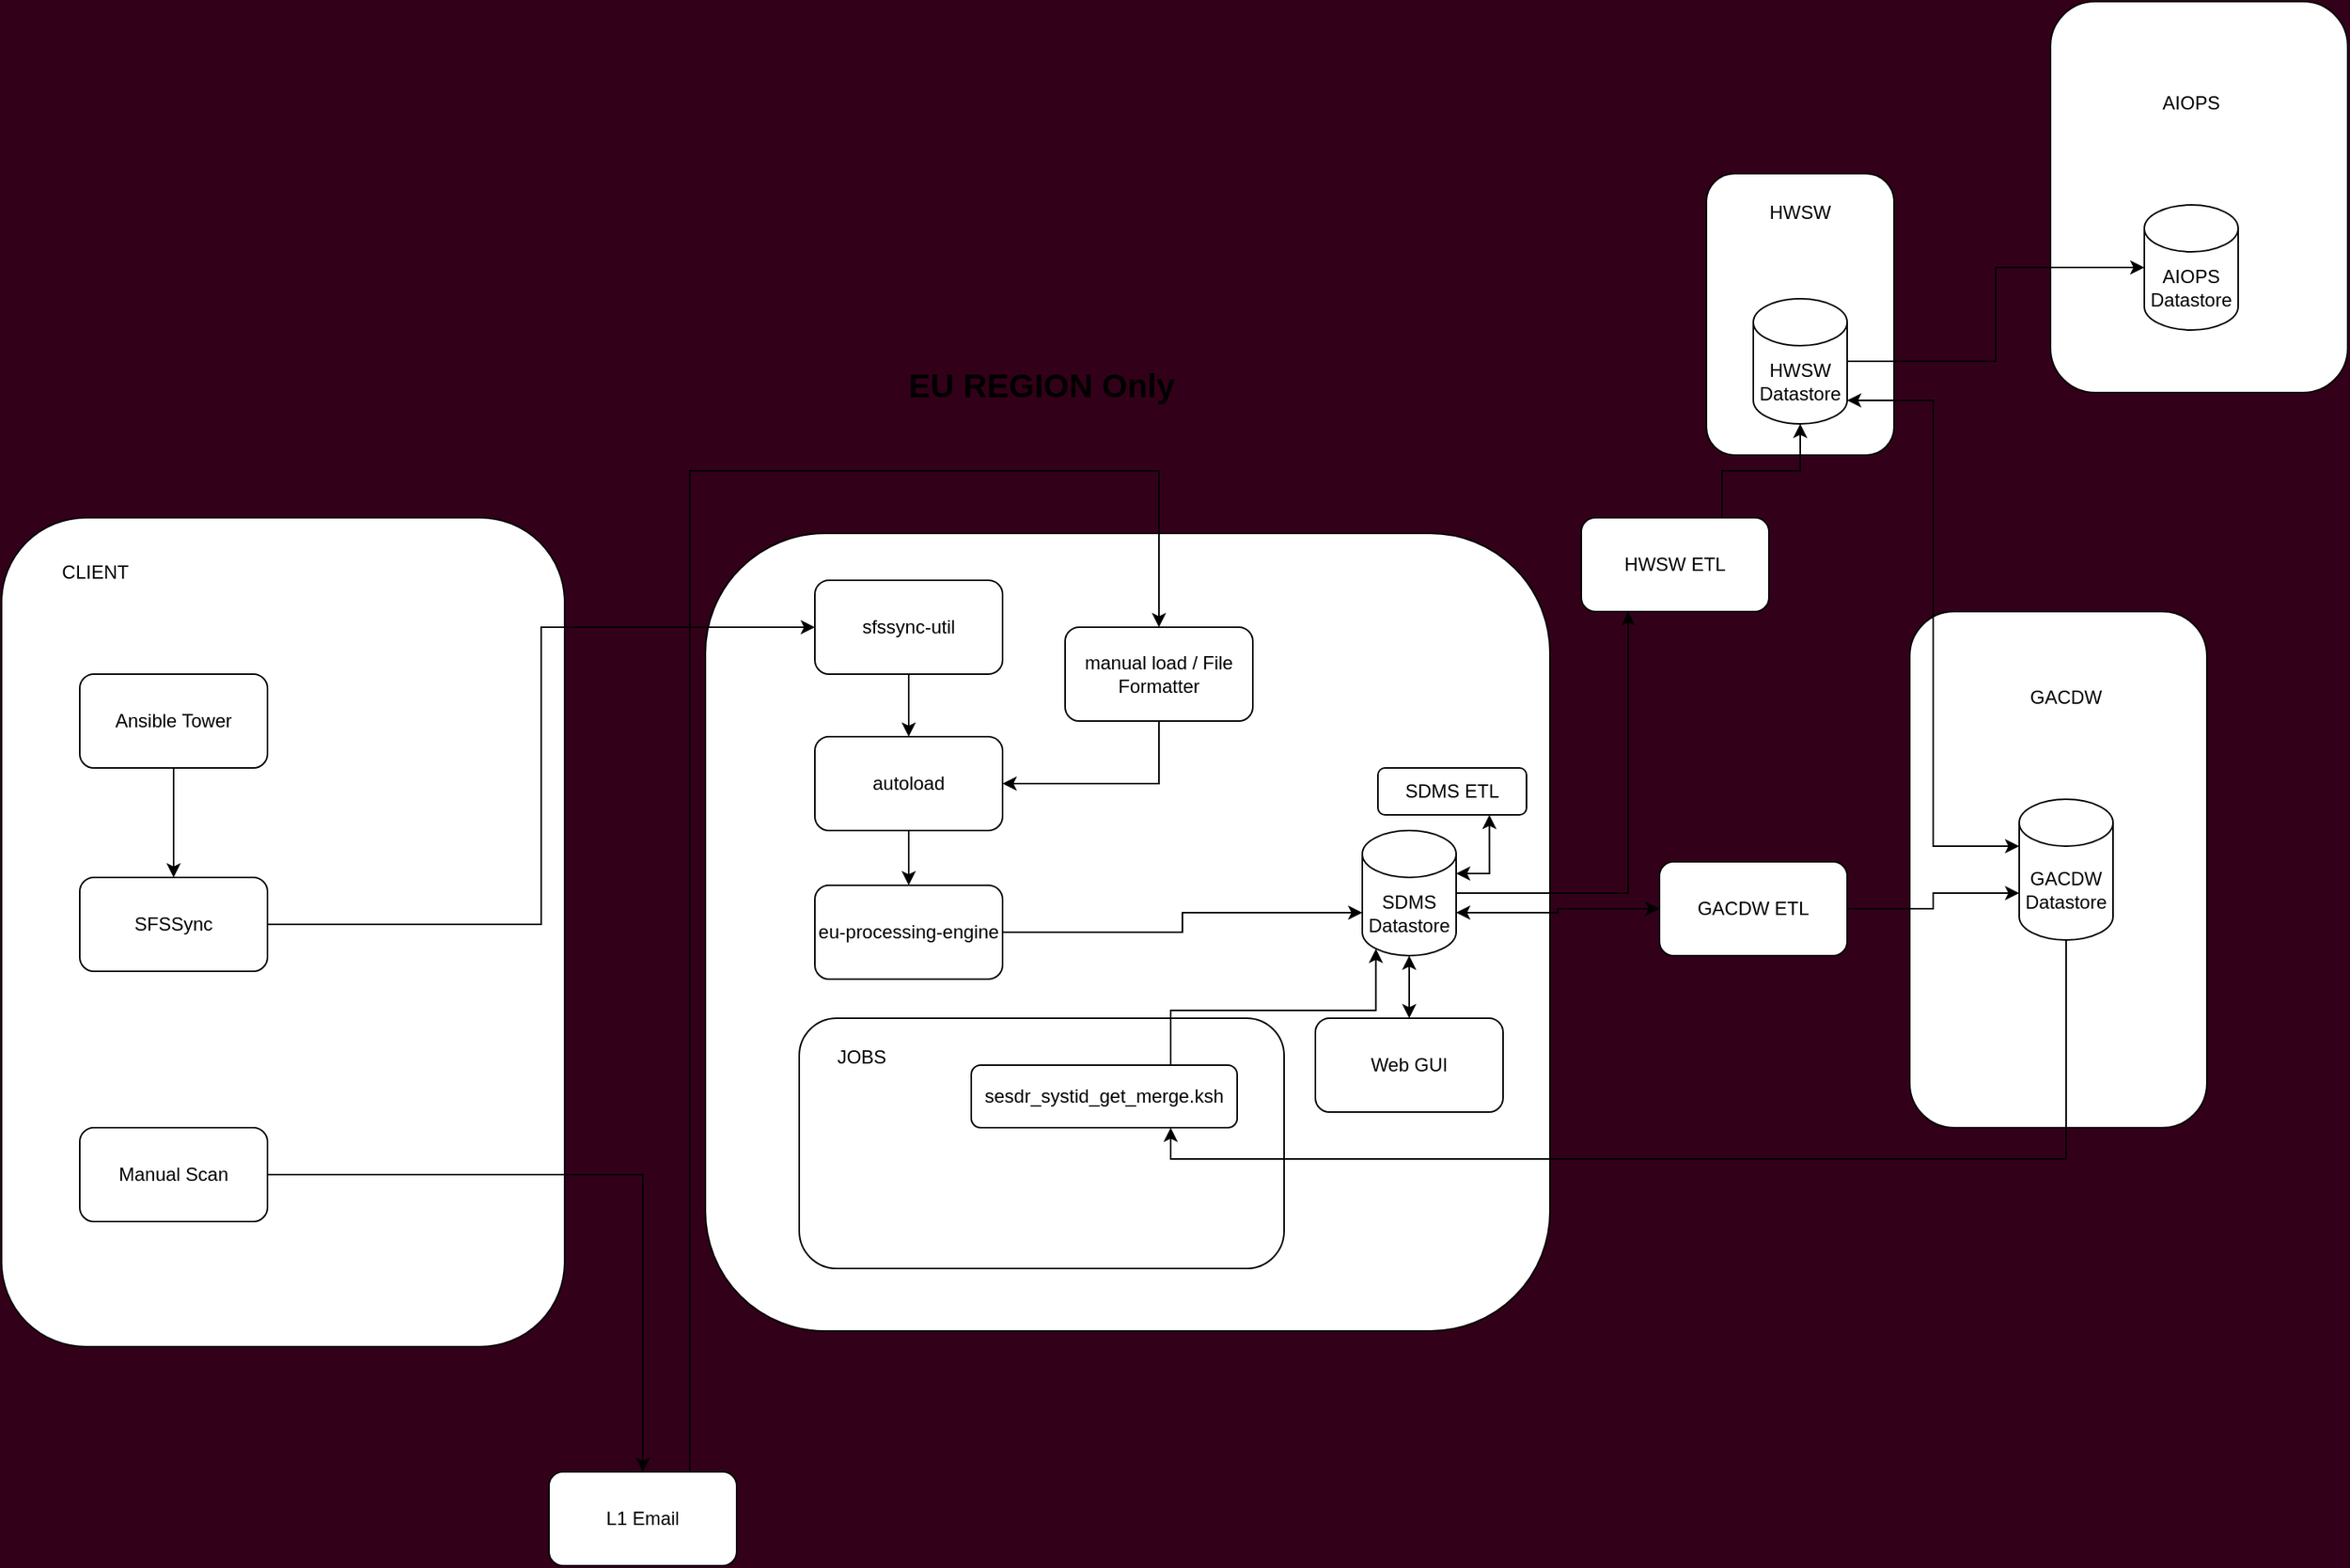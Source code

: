 <mxfile version="23.0.2" type="github">
  <diagram name="Page-1" id="Y6XrjZkaMjrL60eVFpBh">
    <mxGraphModel dx="2404" dy="1999" grid="1" gridSize="10" guides="1" tooltips="1" connect="1" arrows="1" fold="1" page="1" pageScale="1" pageWidth="850" pageHeight="1100" background="#33001A" math="0" shadow="0">
      <root>
        <mxCell id="0" />
        <mxCell id="1" parent="0" />
        <mxCell id="nCnfiWr_i8K848HqZHnu-54" value="" style="rounded=1;whiteSpace=wrap;html=1;" vertex="1" parent="1">
          <mxGeometry x="670" y="160" width="190" height="330" as="geometry" />
        </mxCell>
        <mxCell id="nCnfiWr_i8K848HqZHnu-1" value="" style="rounded=1;whiteSpace=wrap;html=1;" vertex="1" parent="1">
          <mxGeometry x="-100" y="110" width="540" height="510" as="geometry" />
        </mxCell>
        <mxCell id="nCnfiWr_i8K848HqZHnu-44" style="edgeStyle=orthogonalEdgeStyle;rounded=0;orthogonalLoop=1;jettySize=auto;html=1;exitX=1;exitY=0.5;exitDx=0;exitDy=0;exitPerimeter=0;entryX=0.25;entryY=1;entryDx=0;entryDy=0;" edge="1" parent="1" source="nCnfiWr_i8K848HqZHnu-2" target="nCnfiWr_i8K848HqZHnu-42">
          <mxGeometry relative="1" as="geometry" />
        </mxCell>
        <mxCell id="nCnfiWr_i8K848HqZHnu-2" value="SDMS Datastore" style="shape=cylinder3;whiteSpace=wrap;html=1;boundedLbl=1;backgroundOutline=1;size=15;" vertex="1" parent="1">
          <mxGeometry x="320" y="300" width="60" height="80" as="geometry" />
        </mxCell>
        <mxCell id="nCnfiWr_i8K848HqZHnu-27" style="edgeStyle=orthogonalEdgeStyle;rounded=0;orthogonalLoop=1;jettySize=auto;html=1;exitX=0.5;exitY=0;exitDx=0;exitDy=0;startArrow=classic;startFill=1;" edge="1" parent="1" source="nCnfiWr_i8K848HqZHnu-3" target="nCnfiWr_i8K848HqZHnu-2">
          <mxGeometry relative="1" as="geometry" />
        </mxCell>
        <mxCell id="nCnfiWr_i8K848HqZHnu-3" value="Web GUI" style="rounded=1;whiteSpace=wrap;html=1;" vertex="1" parent="1">
          <mxGeometry x="290" y="420" width="120" height="60" as="geometry" />
        </mxCell>
        <mxCell id="nCnfiWr_i8K848HqZHnu-4" value="SDMS ETL" style="rounded=1;whiteSpace=wrap;html=1;" vertex="1" parent="1">
          <mxGeometry x="330" y="260" width="95" height="30" as="geometry" />
        </mxCell>
        <mxCell id="nCnfiWr_i8K848HqZHnu-5" value="GACDW ETL" style="rounded=1;whiteSpace=wrap;html=1;" vertex="1" parent="1">
          <mxGeometry x="510" y="320" width="120" height="60" as="geometry" />
        </mxCell>
        <mxCell id="nCnfiWr_i8K848HqZHnu-7" value="GACDW&lt;br&gt;Datastore" style="shape=cylinder3;whiteSpace=wrap;html=1;boundedLbl=1;backgroundOutline=1;size=15;" vertex="1" parent="1">
          <mxGeometry x="740" y="280" width="60" height="90" as="geometry" />
        </mxCell>
        <mxCell id="nCnfiWr_i8K848HqZHnu-8" value="GACDW" style="text;html=1;strokeColor=none;fillColor=none;align=center;verticalAlign=middle;whiteSpace=wrap;rounded=0;" vertex="1" parent="1">
          <mxGeometry x="740" y="200" width="60" height="30" as="geometry" />
        </mxCell>
        <mxCell id="nCnfiWr_i8K848HqZHnu-15" style="edgeStyle=orthogonalEdgeStyle;rounded=0;orthogonalLoop=1;jettySize=auto;html=1;exitX=0.75;exitY=1;exitDx=0;exitDy=0;entryX=1;entryY=0;entryDx=0;entryDy=27.5;entryPerimeter=0;startArrow=classic;startFill=1;" edge="1" parent="1" source="nCnfiWr_i8K848HqZHnu-4" target="nCnfiWr_i8K848HqZHnu-2">
          <mxGeometry relative="1" as="geometry" />
        </mxCell>
        <mxCell id="nCnfiWr_i8K848HqZHnu-17" value="&lt;h1&gt;&lt;font style=&quot;font-size: 21px;&quot;&gt;EU REGION Only&lt;/font&gt;&lt;/h1&gt;" style="text;html=1;strokeColor=none;fillColor=none;align=center;verticalAlign=middle;whiteSpace=wrap;rounded=0;" vertex="1" parent="1">
          <mxGeometry x="20" width="190" height="30" as="geometry" />
        </mxCell>
        <mxCell id="nCnfiWr_i8K848HqZHnu-24" style="edgeStyle=orthogonalEdgeStyle;rounded=0;orthogonalLoop=1;jettySize=auto;html=1;exitX=0.5;exitY=1;exitDx=0;exitDy=0;entryX=0.5;entryY=0;entryDx=0;entryDy=0;" edge="1" parent="1" source="nCnfiWr_i8K848HqZHnu-20" target="nCnfiWr_i8K848HqZHnu-21">
          <mxGeometry relative="1" as="geometry" />
        </mxCell>
        <mxCell id="nCnfiWr_i8K848HqZHnu-20" value="autoload" style="rounded=1;whiteSpace=wrap;html=1;" vertex="1" parent="1">
          <mxGeometry x="-30" y="240" width="120" height="60" as="geometry" />
        </mxCell>
        <mxCell id="nCnfiWr_i8K848HqZHnu-21" value="eu-processing-engine" style="rounded=1;whiteSpace=wrap;html=1;" vertex="1" parent="1">
          <mxGeometry x="-30" y="335" width="120" height="60" as="geometry" />
        </mxCell>
        <mxCell id="nCnfiWr_i8K848HqZHnu-23" style="edgeStyle=orthogonalEdgeStyle;rounded=0;orthogonalLoop=1;jettySize=auto;html=1;exitX=0.5;exitY=1;exitDx=0;exitDy=0;entryX=0.5;entryY=0;entryDx=0;entryDy=0;" edge="1" parent="1" source="nCnfiWr_i8K848HqZHnu-22" target="nCnfiWr_i8K848HqZHnu-20">
          <mxGeometry relative="1" as="geometry" />
        </mxCell>
        <mxCell id="nCnfiWr_i8K848HqZHnu-22" value="sfssync-util" style="rounded=1;whiteSpace=wrap;html=1;" vertex="1" parent="1">
          <mxGeometry x="-30" y="140" width="120" height="60" as="geometry" />
        </mxCell>
        <mxCell id="nCnfiWr_i8K848HqZHnu-26" style="edgeStyle=orthogonalEdgeStyle;rounded=0;orthogonalLoop=1;jettySize=auto;html=1;exitX=1;exitY=0.5;exitDx=0;exitDy=0;entryX=0;entryY=0;entryDx=0;entryDy=52.5;entryPerimeter=0;" edge="1" parent="1" source="nCnfiWr_i8K848HqZHnu-21" target="nCnfiWr_i8K848HqZHnu-2">
          <mxGeometry relative="1" as="geometry" />
        </mxCell>
        <mxCell id="nCnfiWr_i8K848HqZHnu-29" style="edgeStyle=orthogonalEdgeStyle;rounded=0;orthogonalLoop=1;jettySize=auto;html=1;exitX=0.5;exitY=1;exitDx=0;exitDy=0;entryX=1;entryY=0.5;entryDx=0;entryDy=0;" edge="1" parent="1" source="nCnfiWr_i8K848HqZHnu-28" target="nCnfiWr_i8K848HqZHnu-20">
          <mxGeometry relative="1" as="geometry" />
        </mxCell>
        <mxCell id="nCnfiWr_i8K848HqZHnu-28" value="manual load / File Formatter" style="rounded=1;whiteSpace=wrap;html=1;" vertex="1" parent="1">
          <mxGeometry x="130" y="170" width="120" height="60" as="geometry" />
        </mxCell>
        <mxCell id="nCnfiWr_i8K848HqZHnu-31" value="" style="rounded=1;whiteSpace=wrap;html=1;" vertex="1" parent="1">
          <mxGeometry x="-550" y="100" width="360" height="530" as="geometry" />
        </mxCell>
        <mxCell id="nCnfiWr_i8K848HqZHnu-34" style="edgeStyle=orthogonalEdgeStyle;rounded=0;orthogonalLoop=1;jettySize=auto;html=1;exitX=0.5;exitY=1;exitDx=0;exitDy=0;" edge="1" parent="1" source="nCnfiWr_i8K848HqZHnu-32" target="nCnfiWr_i8K848HqZHnu-33">
          <mxGeometry relative="1" as="geometry" />
        </mxCell>
        <mxCell id="nCnfiWr_i8K848HqZHnu-32" value="Ansible Tower" style="rounded=1;whiteSpace=wrap;html=1;" vertex="1" parent="1">
          <mxGeometry x="-500" y="200" width="120" height="60" as="geometry" />
        </mxCell>
        <mxCell id="nCnfiWr_i8K848HqZHnu-35" style="edgeStyle=orthogonalEdgeStyle;rounded=0;orthogonalLoop=1;jettySize=auto;html=1;exitX=1;exitY=0.5;exitDx=0;exitDy=0;entryX=0;entryY=0.5;entryDx=0;entryDy=0;" edge="1" parent="1" source="nCnfiWr_i8K848HqZHnu-33" target="nCnfiWr_i8K848HqZHnu-22">
          <mxGeometry relative="1" as="geometry" />
        </mxCell>
        <mxCell id="nCnfiWr_i8K848HqZHnu-33" value="SFSSync" style="rounded=1;whiteSpace=wrap;html=1;" vertex="1" parent="1">
          <mxGeometry x="-500" y="330" width="120" height="60" as="geometry" />
        </mxCell>
        <mxCell id="nCnfiWr_i8K848HqZHnu-38" style="edgeStyle=orthogonalEdgeStyle;rounded=0;orthogonalLoop=1;jettySize=auto;html=1;exitX=1;exitY=0.5;exitDx=0;exitDy=0;" edge="1" parent="1" source="nCnfiWr_i8K848HqZHnu-36" target="nCnfiWr_i8K848HqZHnu-37">
          <mxGeometry relative="1" as="geometry" />
        </mxCell>
        <mxCell id="nCnfiWr_i8K848HqZHnu-36" value="Manual Scan" style="rounded=1;whiteSpace=wrap;html=1;" vertex="1" parent="1">
          <mxGeometry x="-500" y="490" width="120" height="60" as="geometry" />
        </mxCell>
        <mxCell id="nCnfiWr_i8K848HqZHnu-39" style="edgeStyle=orthogonalEdgeStyle;rounded=0;orthogonalLoop=1;jettySize=auto;html=1;exitX=0.75;exitY=0;exitDx=0;exitDy=0;entryX=0.5;entryY=0;entryDx=0;entryDy=0;" edge="1" parent="1" source="nCnfiWr_i8K848HqZHnu-37" target="nCnfiWr_i8K848HqZHnu-28">
          <mxGeometry relative="1" as="geometry">
            <mxPoint x="-140" as="targetPoint" />
            <Array as="points">
              <mxPoint x="-110" y="70" />
              <mxPoint x="190" y="70" />
            </Array>
          </mxGeometry>
        </mxCell>
        <mxCell id="nCnfiWr_i8K848HqZHnu-37" value="L1 Email" style="rounded=1;whiteSpace=wrap;html=1;" vertex="1" parent="1">
          <mxGeometry x="-200" y="710" width="120" height="60" as="geometry" />
        </mxCell>
        <mxCell id="nCnfiWr_i8K848HqZHnu-42" value="HWSW ETL" style="rounded=1;whiteSpace=wrap;html=1;" vertex="1" parent="1">
          <mxGeometry x="460" y="100" width="120" height="60" as="geometry" />
        </mxCell>
        <mxCell id="nCnfiWr_i8K848HqZHnu-45" value="" style="rounded=1;whiteSpace=wrap;html=1;" vertex="1" parent="1">
          <mxGeometry x="540" y="-120" width="120" height="180" as="geometry" />
        </mxCell>
        <mxCell id="nCnfiWr_i8K848HqZHnu-46" value="HWSW&lt;br&gt;Datastore" style="shape=cylinder3;whiteSpace=wrap;html=1;boundedLbl=1;backgroundOutline=1;size=15;" vertex="1" parent="1">
          <mxGeometry x="570" y="-40" width="60" height="80" as="geometry" />
        </mxCell>
        <mxCell id="nCnfiWr_i8K848HqZHnu-47" value="HWSW" style="text;html=1;strokeColor=none;fillColor=none;align=center;verticalAlign=middle;whiteSpace=wrap;rounded=0;" vertex="1" parent="1">
          <mxGeometry x="570" y="-110" width="60" height="30" as="geometry" />
        </mxCell>
        <mxCell id="nCnfiWr_i8K848HqZHnu-48" style="edgeStyle=orthogonalEdgeStyle;rounded=0;orthogonalLoop=1;jettySize=auto;html=1;exitX=0.75;exitY=0;exitDx=0;exitDy=0;entryX=0.5;entryY=1;entryDx=0;entryDy=0;entryPerimeter=0;" edge="1" parent="1" source="nCnfiWr_i8K848HqZHnu-42" target="nCnfiWr_i8K848HqZHnu-46">
          <mxGeometry relative="1" as="geometry" />
        </mxCell>
        <mxCell id="nCnfiWr_i8K848HqZHnu-16" style="edgeStyle=orthogonalEdgeStyle;rounded=0;orthogonalLoop=1;jettySize=auto;html=1;exitX=1;exitY=0;exitDx=0;exitDy=52.5;exitPerimeter=0;entryX=0;entryY=0.5;entryDx=0;entryDy=0;startArrow=classic;startFill=1;" edge="1" parent="1" source="nCnfiWr_i8K848HqZHnu-2" target="nCnfiWr_i8K848HqZHnu-5">
          <mxGeometry relative="1" as="geometry" />
        </mxCell>
        <mxCell id="nCnfiWr_i8K848HqZHnu-49" style="edgeStyle=orthogonalEdgeStyle;rounded=0;orthogonalLoop=1;jettySize=auto;html=1;exitX=1;exitY=0.5;exitDx=0;exitDy=0;entryX=0;entryY=0;entryDx=0;entryDy=60;entryPerimeter=0;" edge="1" parent="1" source="nCnfiWr_i8K848HqZHnu-5" target="nCnfiWr_i8K848HqZHnu-7">
          <mxGeometry relative="1" as="geometry" />
        </mxCell>
        <mxCell id="nCnfiWr_i8K848HqZHnu-50" value="" style="rounded=1;whiteSpace=wrap;html=1;" vertex="1" parent="1">
          <mxGeometry x="760" y="-230" width="190" height="250" as="geometry" />
        </mxCell>
        <mxCell id="nCnfiWr_i8K848HqZHnu-51" value="AIOPS" style="text;html=1;strokeColor=none;fillColor=none;align=center;verticalAlign=middle;whiteSpace=wrap;rounded=0;" vertex="1" parent="1">
          <mxGeometry x="820" y="-180" width="60" height="30" as="geometry" />
        </mxCell>
        <mxCell id="nCnfiWr_i8K848HqZHnu-52" value="AIOPS&lt;br&gt;Datastore" style="shape=cylinder3;whiteSpace=wrap;html=1;boundedLbl=1;backgroundOutline=1;size=15;" vertex="1" parent="1">
          <mxGeometry x="820" y="-100" width="60" height="80" as="geometry" />
        </mxCell>
        <mxCell id="nCnfiWr_i8K848HqZHnu-53" style="edgeStyle=orthogonalEdgeStyle;rounded=0;orthogonalLoop=1;jettySize=auto;html=1;exitX=1;exitY=0.5;exitDx=0;exitDy=0;exitPerimeter=0;" edge="1" parent="1" source="nCnfiWr_i8K848HqZHnu-46" target="nCnfiWr_i8K848HqZHnu-52">
          <mxGeometry relative="1" as="geometry" />
        </mxCell>
        <mxCell id="nCnfiWr_i8K848HqZHnu-55" style="edgeStyle=orthogonalEdgeStyle;rounded=0;orthogonalLoop=1;jettySize=auto;html=1;exitX=1;exitY=1;exitDx=0;exitDy=-15;exitPerimeter=0;entryX=0;entryY=0;entryDx=0;entryDy=30;entryPerimeter=0;startArrow=classic;startFill=1;" edge="1" parent="1" source="nCnfiWr_i8K848HqZHnu-46" target="nCnfiWr_i8K848HqZHnu-7">
          <mxGeometry relative="1" as="geometry" />
        </mxCell>
        <mxCell id="nCnfiWr_i8K848HqZHnu-57" value="" style="rounded=1;whiteSpace=wrap;html=1;" vertex="1" parent="1">
          <mxGeometry x="-40" y="420" width="310" height="160" as="geometry" />
        </mxCell>
        <mxCell id="nCnfiWr_i8K848HqZHnu-56" value="sesdr_systid_get_merge.ksh" style="rounded=1;whiteSpace=wrap;html=1;" vertex="1" parent="1">
          <mxGeometry x="70" y="450" width="170" height="40" as="geometry" />
        </mxCell>
        <mxCell id="nCnfiWr_i8K848HqZHnu-59" value="JOBS" style="text;html=1;strokeColor=none;fillColor=none;align=center;verticalAlign=middle;whiteSpace=wrap;rounded=0;" vertex="1" parent="1">
          <mxGeometry x="-30" y="430" width="60" height="30" as="geometry" />
        </mxCell>
        <mxCell id="nCnfiWr_i8K848HqZHnu-60" style="edgeStyle=orthogonalEdgeStyle;rounded=0;orthogonalLoop=1;jettySize=auto;html=1;exitX=0.75;exitY=0;exitDx=0;exitDy=0;entryX=0.145;entryY=1;entryDx=0;entryDy=-4.35;entryPerimeter=0;" edge="1" parent="1" source="nCnfiWr_i8K848HqZHnu-56" target="nCnfiWr_i8K848HqZHnu-2">
          <mxGeometry relative="1" as="geometry" />
        </mxCell>
        <mxCell id="nCnfiWr_i8K848HqZHnu-61" style="edgeStyle=orthogonalEdgeStyle;rounded=0;orthogonalLoop=1;jettySize=auto;html=1;exitX=0.5;exitY=1;exitDx=0;exitDy=0;exitPerimeter=0;entryX=0.75;entryY=1;entryDx=0;entryDy=0;" edge="1" parent="1" source="nCnfiWr_i8K848HqZHnu-7" target="nCnfiWr_i8K848HqZHnu-56">
          <mxGeometry relative="1" as="geometry" />
        </mxCell>
        <mxCell id="nCnfiWr_i8K848HqZHnu-62" value="CLIENT" style="text;html=1;strokeColor=none;fillColor=none;align=center;verticalAlign=middle;whiteSpace=wrap;rounded=0;" vertex="1" parent="1">
          <mxGeometry x="-520" y="120" width="60" height="30" as="geometry" />
        </mxCell>
      </root>
    </mxGraphModel>
  </diagram>
</mxfile>
